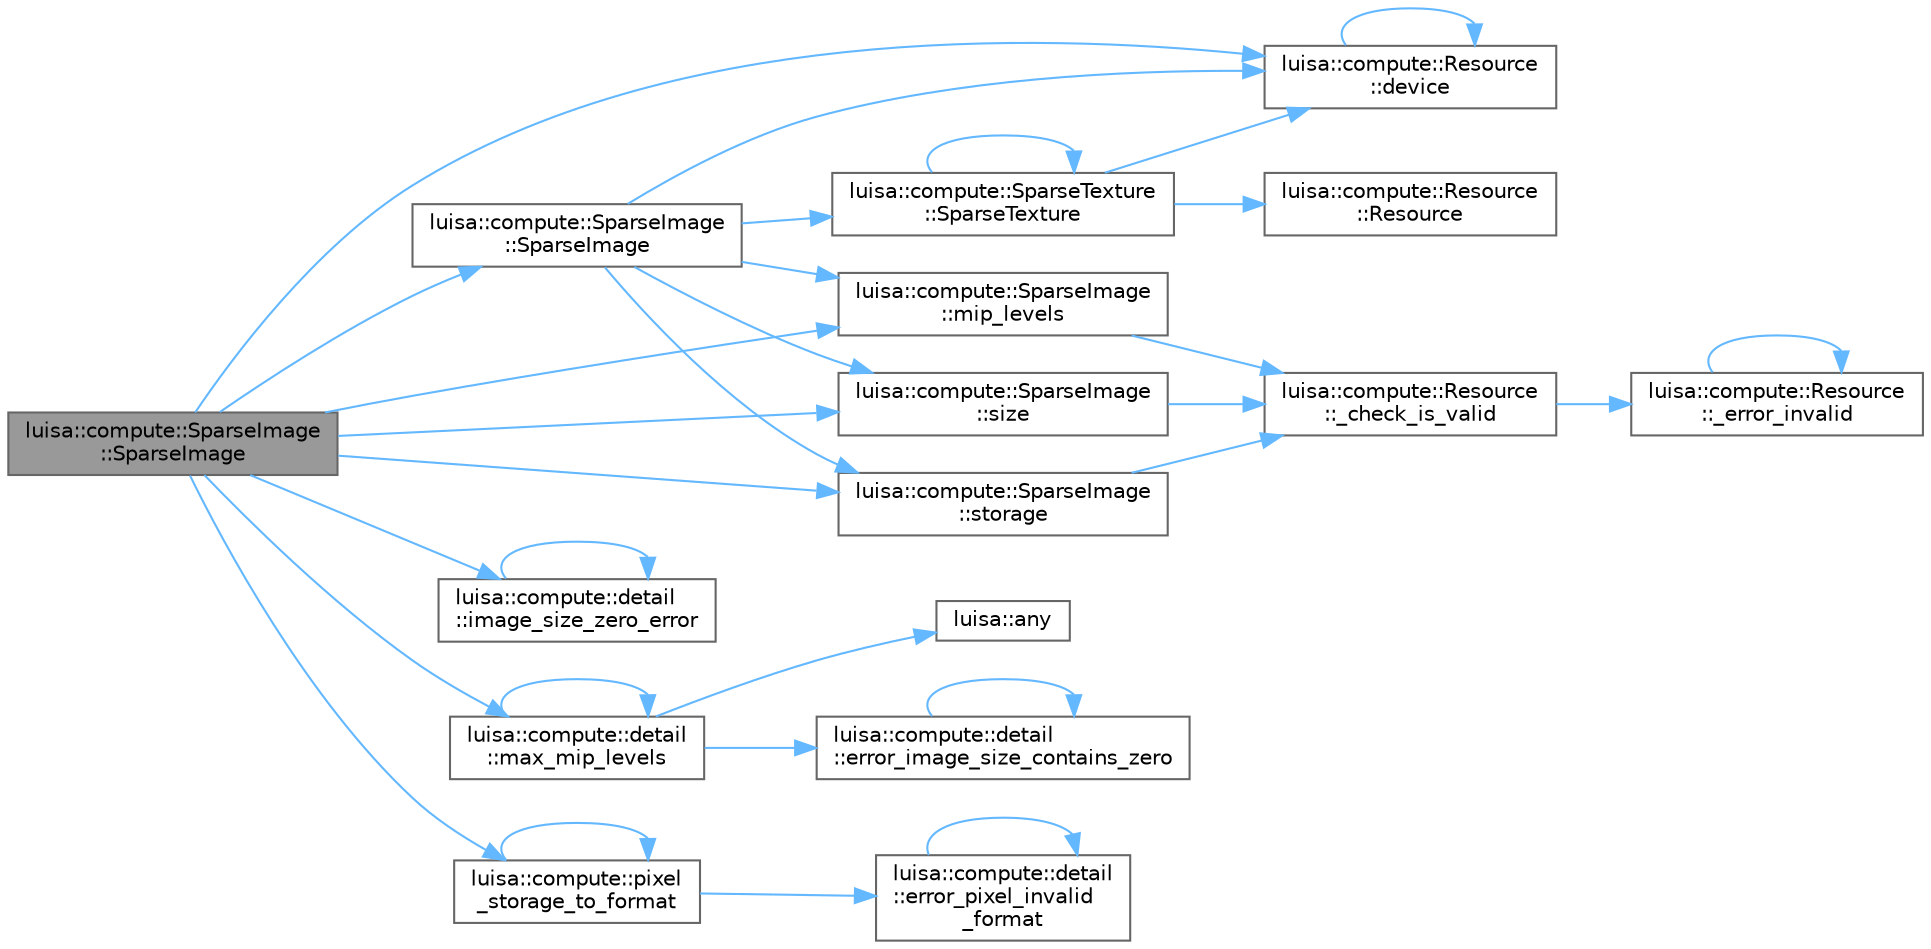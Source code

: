 digraph "luisa::compute::SparseImage::SparseImage"
{
 // LATEX_PDF_SIZE
  bgcolor="transparent";
  edge [fontname=Helvetica,fontsize=10,labelfontname=Helvetica,labelfontsize=10];
  node [fontname=Helvetica,fontsize=10,shape=box,height=0.2,width=0.4];
  rankdir="LR";
  Node1 [id="Node000001",label="luisa::compute::SparseImage\l::SparseImage",height=0.2,width=0.4,color="gray40", fillcolor="grey60", style="filled", fontcolor="black",tooltip=" "];
  Node1 -> Node2 [id="edge31_Node000001_Node000002",color="steelblue1",style="solid",tooltip=" "];
  Node2 [id="Node000002",label="luisa::compute::Resource\l::device",height=0.2,width=0.4,color="grey40", fillcolor="white", style="filled",URL="$classluisa_1_1compute_1_1_resource.html#a80d70cb175660af12e01637de33f32bc",tooltip=" "];
  Node2 -> Node2 [id="edge32_Node000002_Node000002",color="steelblue1",style="solid",tooltip=" "];
  Node1 -> Node3 [id="edge33_Node000001_Node000003",color="steelblue1",style="solid",tooltip=" "];
  Node3 [id="Node000003",label="luisa::compute::detail\l::image_size_zero_error",height=0.2,width=0.4,color="grey40", fillcolor="white", style="filled",URL="$namespaceluisa_1_1compute_1_1detail.html#aea493bd802732dce36662e4d026cff72",tooltip=" "];
  Node3 -> Node3 [id="edge34_Node000003_Node000003",color="steelblue1",style="solid",tooltip=" "];
  Node1 -> Node4 [id="edge35_Node000001_Node000004",color="steelblue1",style="solid",tooltip=" "];
  Node4 [id="Node000004",label="luisa::compute::detail\l::max_mip_levels",height=0.2,width=0.4,color="grey40", fillcolor="white", style="filled",URL="$namespaceluisa_1_1compute_1_1detail.html#a02b39ecaf2209ab0ffa78e10d97cb140",tooltip=" "];
  Node4 -> Node5 [id="edge36_Node000004_Node000005",color="steelblue1",style="solid",tooltip=" "];
  Node5 [id="Node000005",label="luisa::any",height=0.2,width=0.4,color="grey40", fillcolor="white", style="filled",URL="$namespaceluisa.html#a4ce8440b45045057dd7530ff5860e706",tooltip="any of bool2 is true"];
  Node4 -> Node6 [id="edge37_Node000004_Node000006",color="steelblue1",style="solid",tooltip=" "];
  Node6 [id="Node000006",label="luisa::compute::detail\l::error_image_size_contains_zero",height=0.2,width=0.4,color="grey40", fillcolor="white", style="filled",URL="$namespaceluisa_1_1compute_1_1detail.html#ae66a47ef482ef5f118d045973d66eeab",tooltip=" "];
  Node6 -> Node6 [id="edge38_Node000006_Node000006",color="steelblue1",style="solid",tooltip=" "];
  Node4 -> Node4 [id="edge39_Node000004_Node000004",color="steelblue1",style="solid",tooltip=" "];
  Node1 -> Node7 [id="edge40_Node000001_Node000007",color="steelblue1",style="solid",tooltip=" "];
  Node7 [id="Node000007",label="luisa::compute::SparseImage\l::mip_levels",height=0.2,width=0.4,color="grey40", fillcolor="white", style="filled",URL="$classluisa_1_1compute_1_1_sparse_image.html#a20dd91d9fa62ad4a0c4dd0a240cdb3fd",tooltip=" "];
  Node7 -> Node8 [id="edge41_Node000007_Node000008",color="steelblue1",style="solid",tooltip=" "];
  Node8 [id="Node000008",label="luisa::compute::Resource\l::_check_is_valid",height=0.2,width=0.4,color="grey40", fillcolor="white", style="filled",URL="$classluisa_1_1compute_1_1_resource.html#acd4eeb601dbaa644497541380a30c9aa",tooltip=" "];
  Node8 -> Node9 [id="edge42_Node000008_Node000009",color="steelblue1",style="solid",tooltip=" "];
  Node9 [id="Node000009",label="luisa::compute::Resource\l::_error_invalid",height=0.2,width=0.4,color="grey40", fillcolor="white", style="filled",URL="$classluisa_1_1compute_1_1_resource.html#a98f3cf67e789cf526dce15ddbaf4b949",tooltip=" "];
  Node9 -> Node9 [id="edge43_Node000009_Node000009",color="steelblue1",style="solid",tooltip=" "];
  Node1 -> Node10 [id="edge44_Node000001_Node000010",color="steelblue1",style="solid",tooltip=" "];
  Node10 [id="Node000010",label="luisa::compute::pixel\l_storage_to_format",height=0.2,width=0.4,color="grey40", fillcolor="white", style="filled",URL="$namespaceluisa_1_1compute.html#a04a8e74da49e66b33bfe56e94a65a3d9",tooltip=" "];
  Node10 -> Node11 [id="edge45_Node000010_Node000011",color="steelblue1",style="solid",tooltip=" "];
  Node11 [id="Node000011",label="luisa::compute::detail\l::error_pixel_invalid\l_format",height=0.2,width=0.4,color="grey40", fillcolor="white", style="filled",URL="$namespaceluisa_1_1compute_1_1detail.html#a84075a71c3b99cf97a6f4474a9a4929f",tooltip=" "];
  Node11 -> Node11 [id="edge46_Node000011_Node000011",color="steelblue1",style="solid",tooltip=" "];
  Node10 -> Node10 [id="edge47_Node000010_Node000010",color="steelblue1",style="solid",tooltip=" "];
  Node1 -> Node12 [id="edge48_Node000001_Node000012",color="steelblue1",style="solid",tooltip=" "];
  Node12 [id="Node000012",label="luisa::compute::SparseImage\l::size",height=0.2,width=0.4,color="grey40", fillcolor="white", style="filled",URL="$classluisa_1_1compute_1_1_sparse_image.html#a900af7f5614af77b3a0ab59c7e222d6d",tooltip=" "];
  Node12 -> Node8 [id="edge49_Node000012_Node000008",color="steelblue1",style="solid",tooltip=" "];
  Node1 -> Node13 [id="edge50_Node000001_Node000013",color="steelblue1",style="solid",tooltip=" "];
  Node13 [id="Node000013",label="luisa::compute::SparseImage\l::SparseImage",height=0.2,width=0.4,color="grey40", fillcolor="white", style="filled",URL="$classluisa_1_1compute_1_1_sparse_image.html#af92c6c0a775744882068a9f6afe5824f",tooltip=" "];
  Node13 -> Node2 [id="edge51_Node000013_Node000002",color="steelblue1",style="solid",tooltip=" "];
  Node13 -> Node7 [id="edge52_Node000013_Node000007",color="steelblue1",style="solid",tooltip=" "];
  Node13 -> Node12 [id="edge53_Node000013_Node000012",color="steelblue1",style="solid",tooltip=" "];
  Node13 -> Node14 [id="edge54_Node000013_Node000014",color="steelblue1",style="solid",tooltip=" "];
  Node14 [id="Node000014",label="luisa::compute::SparseTexture\l::SparseTexture",height=0.2,width=0.4,color="grey40", fillcolor="white", style="filled",URL="$classluisa_1_1compute_1_1_sparse_texture.html#a1fe36dcc51ed50c1e5925a0a17cb1710",tooltip=" "];
  Node14 -> Node2 [id="edge55_Node000014_Node000002",color="steelblue1",style="solid",tooltip=" "];
  Node14 -> Node15 [id="edge56_Node000014_Node000015",color="steelblue1",style="solid",tooltip=" "];
  Node15 [id="Node000015",label="luisa::compute::Resource\l::Resource",height=0.2,width=0.4,color="grey40", fillcolor="white", style="filled",URL="$classluisa_1_1compute_1_1_resource.html#ad04c9df5461ad463bc3bfa340590a61a",tooltip=" "];
  Node14 -> Node14 [id="edge57_Node000014_Node000014",color="steelblue1",style="solid",tooltip=" "];
  Node13 -> Node16 [id="edge58_Node000013_Node000016",color="steelblue1",style="solid",tooltip=" "];
  Node16 [id="Node000016",label="luisa::compute::SparseImage\l::storage",height=0.2,width=0.4,color="grey40", fillcolor="white", style="filled",URL="$classluisa_1_1compute_1_1_sparse_image.html#a6c6b68b401e55049ff3e8ecfa97e3af5",tooltip=" "];
  Node16 -> Node8 [id="edge59_Node000016_Node000008",color="steelblue1",style="solid",tooltip=" "];
  Node1 -> Node16 [id="edge60_Node000001_Node000016",color="steelblue1",style="solid",tooltip=" "];
}
